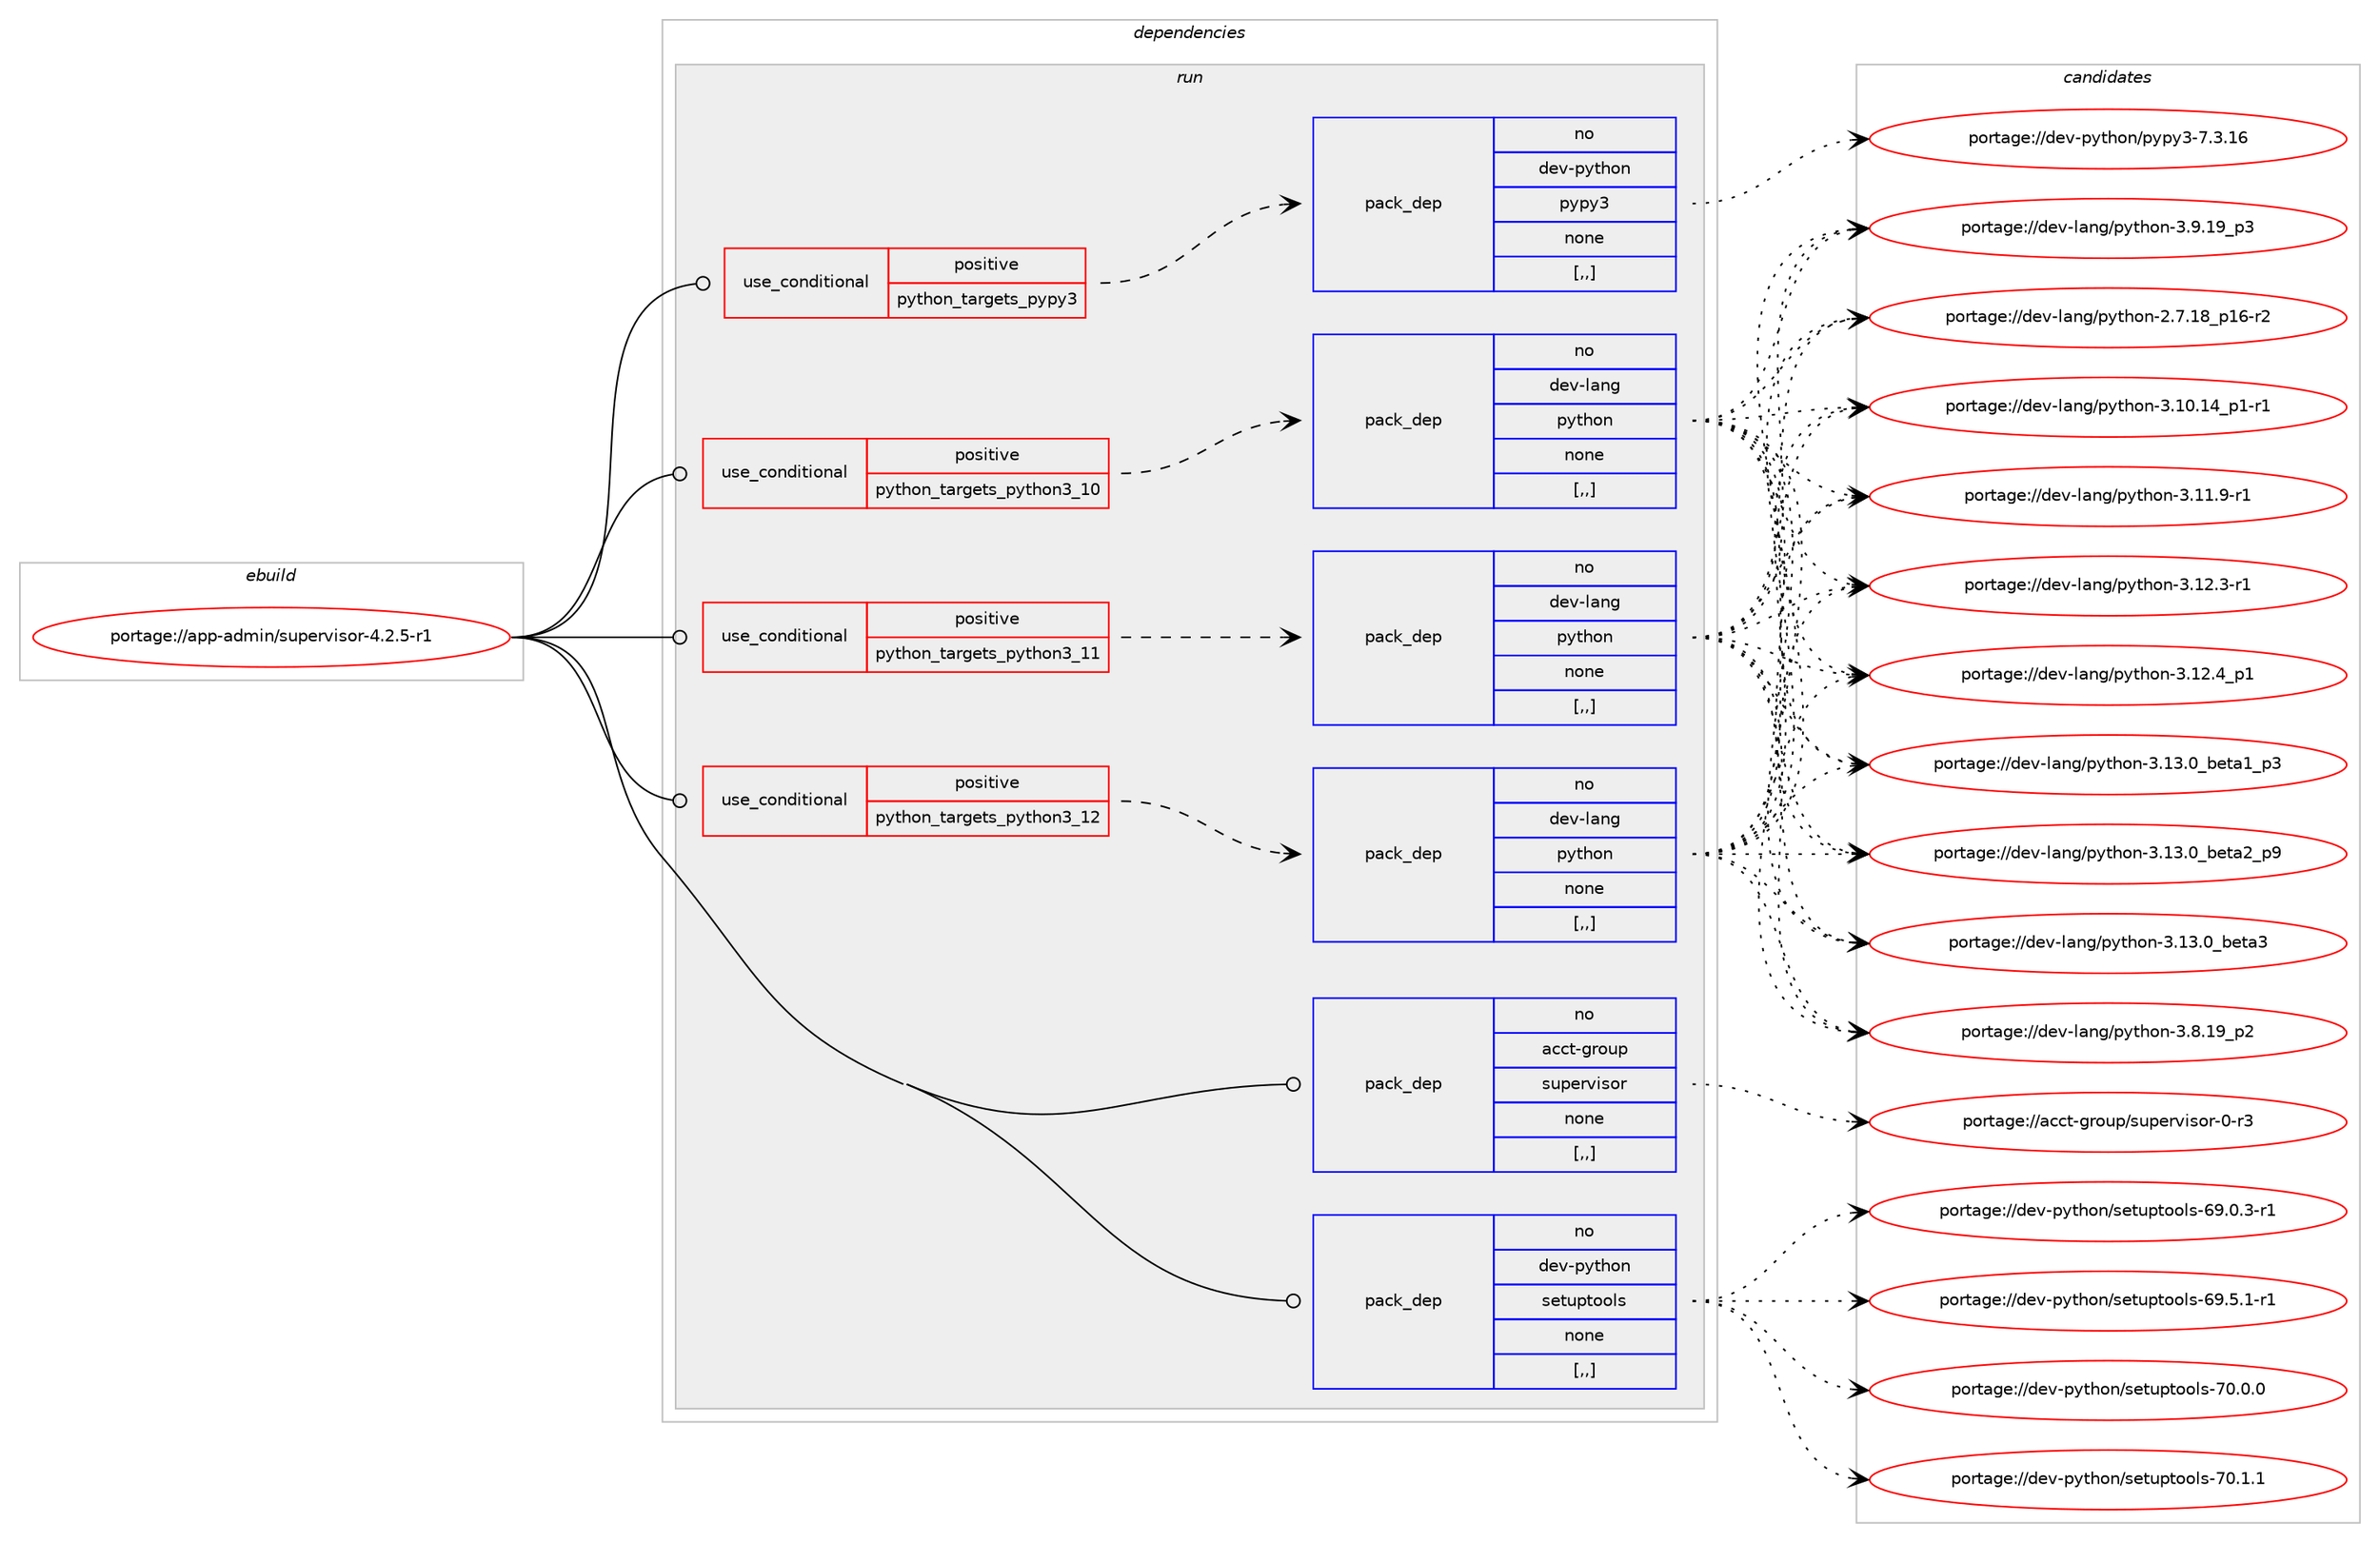 digraph prolog {

# *************
# Graph options
# *************

newrank=true;
concentrate=true;
compound=true;
graph [rankdir=LR,fontname=Helvetica,fontsize=10,ranksep=1.5];#, ranksep=2.5, nodesep=0.2];
edge  [arrowhead=vee];
node  [fontname=Helvetica,fontsize=10];

# **********
# The ebuild
# **********

subgraph cluster_leftcol {
color=gray;
rank=same;
label=<<i>ebuild</i>>;
id [label="portage://app-admin/supervisor-4.2.5-r1", color=red, width=4, href="../app-admin/supervisor-4.2.5-r1.svg"];
}

# ****************
# The dependencies
# ****************

subgraph cluster_midcol {
color=gray;
label=<<i>dependencies</i>>;
subgraph cluster_compile {
fillcolor="#eeeeee";
style=filled;
label=<<i>compile</i>>;
}
subgraph cluster_compileandrun {
fillcolor="#eeeeee";
style=filled;
label=<<i>compile and run</i>>;
}
subgraph cluster_run {
fillcolor="#eeeeee";
style=filled;
label=<<i>run</i>>;
subgraph cond1224 {
dependency4981 [label=<<TABLE BORDER="0" CELLBORDER="1" CELLSPACING="0" CELLPADDING="4"><TR><TD ROWSPAN="3" CELLPADDING="10">use_conditional</TD></TR><TR><TD>positive</TD></TR><TR><TD>python_targets_pypy3</TD></TR></TABLE>>, shape=none, color=red];
subgraph pack3736 {
dependency4982 [label=<<TABLE BORDER="0" CELLBORDER="1" CELLSPACING="0" CELLPADDING="4" WIDTH="220"><TR><TD ROWSPAN="6" CELLPADDING="30">pack_dep</TD></TR><TR><TD WIDTH="110">no</TD></TR><TR><TD>dev-python</TD></TR><TR><TD>pypy3</TD></TR><TR><TD>none</TD></TR><TR><TD>[,,]</TD></TR></TABLE>>, shape=none, color=blue];
}
dependency4981:e -> dependency4982:w [weight=20,style="dashed",arrowhead="vee"];
}
id:e -> dependency4981:w [weight=20,style="solid",arrowhead="odot"];
subgraph cond1225 {
dependency4983 [label=<<TABLE BORDER="0" CELLBORDER="1" CELLSPACING="0" CELLPADDING="4"><TR><TD ROWSPAN="3" CELLPADDING="10">use_conditional</TD></TR><TR><TD>positive</TD></TR><TR><TD>python_targets_python3_10</TD></TR></TABLE>>, shape=none, color=red];
subgraph pack3737 {
dependency4984 [label=<<TABLE BORDER="0" CELLBORDER="1" CELLSPACING="0" CELLPADDING="4" WIDTH="220"><TR><TD ROWSPAN="6" CELLPADDING="30">pack_dep</TD></TR><TR><TD WIDTH="110">no</TD></TR><TR><TD>dev-lang</TD></TR><TR><TD>python</TD></TR><TR><TD>none</TD></TR><TR><TD>[,,]</TD></TR></TABLE>>, shape=none, color=blue];
}
dependency4983:e -> dependency4984:w [weight=20,style="dashed",arrowhead="vee"];
}
id:e -> dependency4983:w [weight=20,style="solid",arrowhead="odot"];
subgraph cond1226 {
dependency4985 [label=<<TABLE BORDER="0" CELLBORDER="1" CELLSPACING="0" CELLPADDING="4"><TR><TD ROWSPAN="3" CELLPADDING="10">use_conditional</TD></TR><TR><TD>positive</TD></TR><TR><TD>python_targets_python3_11</TD></TR></TABLE>>, shape=none, color=red];
subgraph pack3738 {
dependency4986 [label=<<TABLE BORDER="0" CELLBORDER="1" CELLSPACING="0" CELLPADDING="4" WIDTH="220"><TR><TD ROWSPAN="6" CELLPADDING="30">pack_dep</TD></TR><TR><TD WIDTH="110">no</TD></TR><TR><TD>dev-lang</TD></TR><TR><TD>python</TD></TR><TR><TD>none</TD></TR><TR><TD>[,,]</TD></TR></TABLE>>, shape=none, color=blue];
}
dependency4985:e -> dependency4986:w [weight=20,style="dashed",arrowhead="vee"];
}
id:e -> dependency4985:w [weight=20,style="solid",arrowhead="odot"];
subgraph cond1227 {
dependency4987 [label=<<TABLE BORDER="0" CELLBORDER="1" CELLSPACING="0" CELLPADDING="4"><TR><TD ROWSPAN="3" CELLPADDING="10">use_conditional</TD></TR><TR><TD>positive</TD></TR><TR><TD>python_targets_python3_12</TD></TR></TABLE>>, shape=none, color=red];
subgraph pack3739 {
dependency4988 [label=<<TABLE BORDER="0" CELLBORDER="1" CELLSPACING="0" CELLPADDING="4" WIDTH="220"><TR><TD ROWSPAN="6" CELLPADDING="30">pack_dep</TD></TR><TR><TD WIDTH="110">no</TD></TR><TR><TD>dev-lang</TD></TR><TR><TD>python</TD></TR><TR><TD>none</TD></TR><TR><TD>[,,]</TD></TR></TABLE>>, shape=none, color=blue];
}
dependency4987:e -> dependency4988:w [weight=20,style="dashed",arrowhead="vee"];
}
id:e -> dependency4987:w [weight=20,style="solid",arrowhead="odot"];
subgraph pack3740 {
dependency4989 [label=<<TABLE BORDER="0" CELLBORDER="1" CELLSPACING="0" CELLPADDING="4" WIDTH="220"><TR><TD ROWSPAN="6" CELLPADDING="30">pack_dep</TD></TR><TR><TD WIDTH="110">no</TD></TR><TR><TD>acct-group</TD></TR><TR><TD>supervisor</TD></TR><TR><TD>none</TD></TR><TR><TD>[,,]</TD></TR></TABLE>>, shape=none, color=blue];
}
id:e -> dependency4989:w [weight=20,style="solid",arrowhead="odot"];
subgraph pack3741 {
dependency4990 [label=<<TABLE BORDER="0" CELLBORDER="1" CELLSPACING="0" CELLPADDING="4" WIDTH="220"><TR><TD ROWSPAN="6" CELLPADDING="30">pack_dep</TD></TR><TR><TD WIDTH="110">no</TD></TR><TR><TD>dev-python</TD></TR><TR><TD>setuptools</TD></TR><TR><TD>none</TD></TR><TR><TD>[,,]</TD></TR></TABLE>>, shape=none, color=blue];
}
id:e -> dependency4990:w [weight=20,style="solid",arrowhead="odot"];
}
}

# **************
# The candidates
# **************

subgraph cluster_choices {
rank=same;
color=gray;
label=<<i>candidates</i>>;

subgraph choice3736 {
color=black;
nodesep=1;
choice10010111845112121116104111110471121211121215145554651464954 [label="portage://dev-python/pypy3-7.3.16", color=red, width=4,href="../dev-python/pypy3-7.3.16.svg"];
dependency4982:e -> choice10010111845112121116104111110471121211121215145554651464954:w [style=dotted,weight="100"];
}
subgraph choice3737 {
color=black;
nodesep=1;
choice100101118451089711010347112121116104111110455046554649569511249544511450 [label="portage://dev-lang/python-2.7.18_p16-r2", color=red, width=4,href="../dev-lang/python-2.7.18_p16-r2.svg"];
choice100101118451089711010347112121116104111110455146494846495295112494511449 [label="portage://dev-lang/python-3.10.14_p1-r1", color=red, width=4,href="../dev-lang/python-3.10.14_p1-r1.svg"];
choice100101118451089711010347112121116104111110455146494946574511449 [label="portage://dev-lang/python-3.11.9-r1", color=red, width=4,href="../dev-lang/python-3.11.9-r1.svg"];
choice100101118451089711010347112121116104111110455146495046514511449 [label="portage://dev-lang/python-3.12.3-r1", color=red, width=4,href="../dev-lang/python-3.12.3-r1.svg"];
choice100101118451089711010347112121116104111110455146495046529511249 [label="portage://dev-lang/python-3.12.4_p1", color=red, width=4,href="../dev-lang/python-3.12.4_p1.svg"];
choice10010111845108971101034711212111610411111045514649514648959810111697499511251 [label="portage://dev-lang/python-3.13.0_beta1_p3", color=red, width=4,href="../dev-lang/python-3.13.0_beta1_p3.svg"];
choice10010111845108971101034711212111610411111045514649514648959810111697509511257 [label="portage://dev-lang/python-3.13.0_beta2_p9", color=red, width=4,href="../dev-lang/python-3.13.0_beta2_p9.svg"];
choice1001011184510897110103471121211161041111104551464951464895981011169751 [label="portage://dev-lang/python-3.13.0_beta3", color=red, width=4,href="../dev-lang/python-3.13.0_beta3.svg"];
choice100101118451089711010347112121116104111110455146564649579511250 [label="portage://dev-lang/python-3.8.19_p2", color=red, width=4,href="../dev-lang/python-3.8.19_p2.svg"];
choice100101118451089711010347112121116104111110455146574649579511251 [label="portage://dev-lang/python-3.9.19_p3", color=red, width=4,href="../dev-lang/python-3.9.19_p3.svg"];
dependency4984:e -> choice100101118451089711010347112121116104111110455046554649569511249544511450:w [style=dotted,weight="100"];
dependency4984:e -> choice100101118451089711010347112121116104111110455146494846495295112494511449:w [style=dotted,weight="100"];
dependency4984:e -> choice100101118451089711010347112121116104111110455146494946574511449:w [style=dotted,weight="100"];
dependency4984:e -> choice100101118451089711010347112121116104111110455146495046514511449:w [style=dotted,weight="100"];
dependency4984:e -> choice100101118451089711010347112121116104111110455146495046529511249:w [style=dotted,weight="100"];
dependency4984:e -> choice10010111845108971101034711212111610411111045514649514648959810111697499511251:w [style=dotted,weight="100"];
dependency4984:e -> choice10010111845108971101034711212111610411111045514649514648959810111697509511257:w [style=dotted,weight="100"];
dependency4984:e -> choice1001011184510897110103471121211161041111104551464951464895981011169751:w [style=dotted,weight="100"];
dependency4984:e -> choice100101118451089711010347112121116104111110455146564649579511250:w [style=dotted,weight="100"];
dependency4984:e -> choice100101118451089711010347112121116104111110455146574649579511251:w [style=dotted,weight="100"];
}
subgraph choice3738 {
color=black;
nodesep=1;
choice100101118451089711010347112121116104111110455046554649569511249544511450 [label="portage://dev-lang/python-2.7.18_p16-r2", color=red, width=4,href="../dev-lang/python-2.7.18_p16-r2.svg"];
choice100101118451089711010347112121116104111110455146494846495295112494511449 [label="portage://dev-lang/python-3.10.14_p1-r1", color=red, width=4,href="../dev-lang/python-3.10.14_p1-r1.svg"];
choice100101118451089711010347112121116104111110455146494946574511449 [label="portage://dev-lang/python-3.11.9-r1", color=red, width=4,href="../dev-lang/python-3.11.9-r1.svg"];
choice100101118451089711010347112121116104111110455146495046514511449 [label="portage://dev-lang/python-3.12.3-r1", color=red, width=4,href="../dev-lang/python-3.12.3-r1.svg"];
choice100101118451089711010347112121116104111110455146495046529511249 [label="portage://dev-lang/python-3.12.4_p1", color=red, width=4,href="../dev-lang/python-3.12.4_p1.svg"];
choice10010111845108971101034711212111610411111045514649514648959810111697499511251 [label="portage://dev-lang/python-3.13.0_beta1_p3", color=red, width=4,href="../dev-lang/python-3.13.0_beta1_p3.svg"];
choice10010111845108971101034711212111610411111045514649514648959810111697509511257 [label="portage://dev-lang/python-3.13.0_beta2_p9", color=red, width=4,href="../dev-lang/python-3.13.0_beta2_p9.svg"];
choice1001011184510897110103471121211161041111104551464951464895981011169751 [label="portage://dev-lang/python-3.13.0_beta3", color=red, width=4,href="../dev-lang/python-3.13.0_beta3.svg"];
choice100101118451089711010347112121116104111110455146564649579511250 [label="portage://dev-lang/python-3.8.19_p2", color=red, width=4,href="../dev-lang/python-3.8.19_p2.svg"];
choice100101118451089711010347112121116104111110455146574649579511251 [label="portage://dev-lang/python-3.9.19_p3", color=red, width=4,href="../dev-lang/python-3.9.19_p3.svg"];
dependency4986:e -> choice100101118451089711010347112121116104111110455046554649569511249544511450:w [style=dotted,weight="100"];
dependency4986:e -> choice100101118451089711010347112121116104111110455146494846495295112494511449:w [style=dotted,weight="100"];
dependency4986:e -> choice100101118451089711010347112121116104111110455146494946574511449:w [style=dotted,weight="100"];
dependency4986:e -> choice100101118451089711010347112121116104111110455146495046514511449:w [style=dotted,weight="100"];
dependency4986:e -> choice100101118451089711010347112121116104111110455146495046529511249:w [style=dotted,weight="100"];
dependency4986:e -> choice10010111845108971101034711212111610411111045514649514648959810111697499511251:w [style=dotted,weight="100"];
dependency4986:e -> choice10010111845108971101034711212111610411111045514649514648959810111697509511257:w [style=dotted,weight="100"];
dependency4986:e -> choice1001011184510897110103471121211161041111104551464951464895981011169751:w [style=dotted,weight="100"];
dependency4986:e -> choice100101118451089711010347112121116104111110455146564649579511250:w [style=dotted,weight="100"];
dependency4986:e -> choice100101118451089711010347112121116104111110455146574649579511251:w [style=dotted,weight="100"];
}
subgraph choice3739 {
color=black;
nodesep=1;
choice100101118451089711010347112121116104111110455046554649569511249544511450 [label="portage://dev-lang/python-2.7.18_p16-r2", color=red, width=4,href="../dev-lang/python-2.7.18_p16-r2.svg"];
choice100101118451089711010347112121116104111110455146494846495295112494511449 [label="portage://dev-lang/python-3.10.14_p1-r1", color=red, width=4,href="../dev-lang/python-3.10.14_p1-r1.svg"];
choice100101118451089711010347112121116104111110455146494946574511449 [label="portage://dev-lang/python-3.11.9-r1", color=red, width=4,href="../dev-lang/python-3.11.9-r1.svg"];
choice100101118451089711010347112121116104111110455146495046514511449 [label="portage://dev-lang/python-3.12.3-r1", color=red, width=4,href="../dev-lang/python-3.12.3-r1.svg"];
choice100101118451089711010347112121116104111110455146495046529511249 [label="portage://dev-lang/python-3.12.4_p1", color=red, width=4,href="../dev-lang/python-3.12.4_p1.svg"];
choice10010111845108971101034711212111610411111045514649514648959810111697499511251 [label="portage://dev-lang/python-3.13.0_beta1_p3", color=red, width=4,href="../dev-lang/python-3.13.0_beta1_p3.svg"];
choice10010111845108971101034711212111610411111045514649514648959810111697509511257 [label="portage://dev-lang/python-3.13.0_beta2_p9", color=red, width=4,href="../dev-lang/python-3.13.0_beta2_p9.svg"];
choice1001011184510897110103471121211161041111104551464951464895981011169751 [label="portage://dev-lang/python-3.13.0_beta3", color=red, width=4,href="../dev-lang/python-3.13.0_beta3.svg"];
choice100101118451089711010347112121116104111110455146564649579511250 [label="portage://dev-lang/python-3.8.19_p2", color=red, width=4,href="../dev-lang/python-3.8.19_p2.svg"];
choice100101118451089711010347112121116104111110455146574649579511251 [label="portage://dev-lang/python-3.9.19_p3", color=red, width=4,href="../dev-lang/python-3.9.19_p3.svg"];
dependency4988:e -> choice100101118451089711010347112121116104111110455046554649569511249544511450:w [style=dotted,weight="100"];
dependency4988:e -> choice100101118451089711010347112121116104111110455146494846495295112494511449:w [style=dotted,weight="100"];
dependency4988:e -> choice100101118451089711010347112121116104111110455146494946574511449:w [style=dotted,weight="100"];
dependency4988:e -> choice100101118451089711010347112121116104111110455146495046514511449:w [style=dotted,weight="100"];
dependency4988:e -> choice100101118451089711010347112121116104111110455146495046529511249:w [style=dotted,weight="100"];
dependency4988:e -> choice10010111845108971101034711212111610411111045514649514648959810111697499511251:w [style=dotted,weight="100"];
dependency4988:e -> choice10010111845108971101034711212111610411111045514649514648959810111697509511257:w [style=dotted,weight="100"];
dependency4988:e -> choice1001011184510897110103471121211161041111104551464951464895981011169751:w [style=dotted,weight="100"];
dependency4988:e -> choice100101118451089711010347112121116104111110455146564649579511250:w [style=dotted,weight="100"];
dependency4988:e -> choice100101118451089711010347112121116104111110455146574649579511251:w [style=dotted,weight="100"];
}
subgraph choice3740 {
color=black;
nodesep=1;
choice979999116451031141111171124711511711210111411810511511111445484511451 [label="portage://acct-group/supervisor-0-r3", color=red, width=4,href="../acct-group/supervisor-0-r3.svg"];
dependency4989:e -> choice979999116451031141111171124711511711210111411810511511111445484511451:w [style=dotted,weight="100"];
}
subgraph choice3741 {
color=black;
nodesep=1;
choice1001011184511212111610411111047115101116117112116111111108115455457464846514511449 [label="portage://dev-python/setuptools-69.0.3-r1", color=red, width=4,href="../dev-python/setuptools-69.0.3-r1.svg"];
choice1001011184511212111610411111047115101116117112116111111108115455457465346494511449 [label="portage://dev-python/setuptools-69.5.1-r1", color=red, width=4,href="../dev-python/setuptools-69.5.1-r1.svg"];
choice100101118451121211161041111104711510111611711211611111110811545554846484648 [label="portage://dev-python/setuptools-70.0.0", color=red, width=4,href="../dev-python/setuptools-70.0.0.svg"];
choice100101118451121211161041111104711510111611711211611111110811545554846494649 [label="portage://dev-python/setuptools-70.1.1", color=red, width=4,href="../dev-python/setuptools-70.1.1.svg"];
dependency4990:e -> choice1001011184511212111610411111047115101116117112116111111108115455457464846514511449:w [style=dotted,weight="100"];
dependency4990:e -> choice1001011184511212111610411111047115101116117112116111111108115455457465346494511449:w [style=dotted,weight="100"];
dependency4990:e -> choice100101118451121211161041111104711510111611711211611111110811545554846484648:w [style=dotted,weight="100"];
dependency4990:e -> choice100101118451121211161041111104711510111611711211611111110811545554846494649:w [style=dotted,weight="100"];
}
}

}
